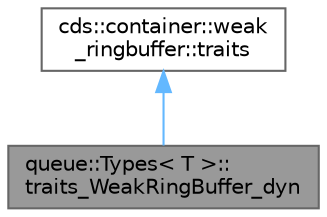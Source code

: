 digraph "queue::Types&lt; T &gt;::traits_WeakRingBuffer_dyn"
{
 // LATEX_PDF_SIZE
  bgcolor="transparent";
  edge [fontname=Helvetica,fontsize=10,labelfontname=Helvetica,labelfontsize=10];
  node [fontname=Helvetica,fontsize=10,shape=box,height=0.2,width=0.4];
  Node1 [id="Node000001",label="queue::Types\< T \>::\ltraits_WeakRingBuffer_dyn",height=0.2,width=0.4,color="gray40", fillcolor="grey60", style="filled", fontcolor="black",tooltip=" "];
  Node2 -> Node1 [id="edge1_Node000001_Node000002",dir="back",color="steelblue1",style="solid",tooltip=" "];
  Node2 [id="Node000002",label="cds::container::weak\l_ringbuffer::traits",height=0.2,width=0.4,color="gray40", fillcolor="white", style="filled",URL="$structcds_1_1container_1_1weak__ringbuffer_1_1traits.html",tooltip="WeakRingBuffer default traits"];
}
